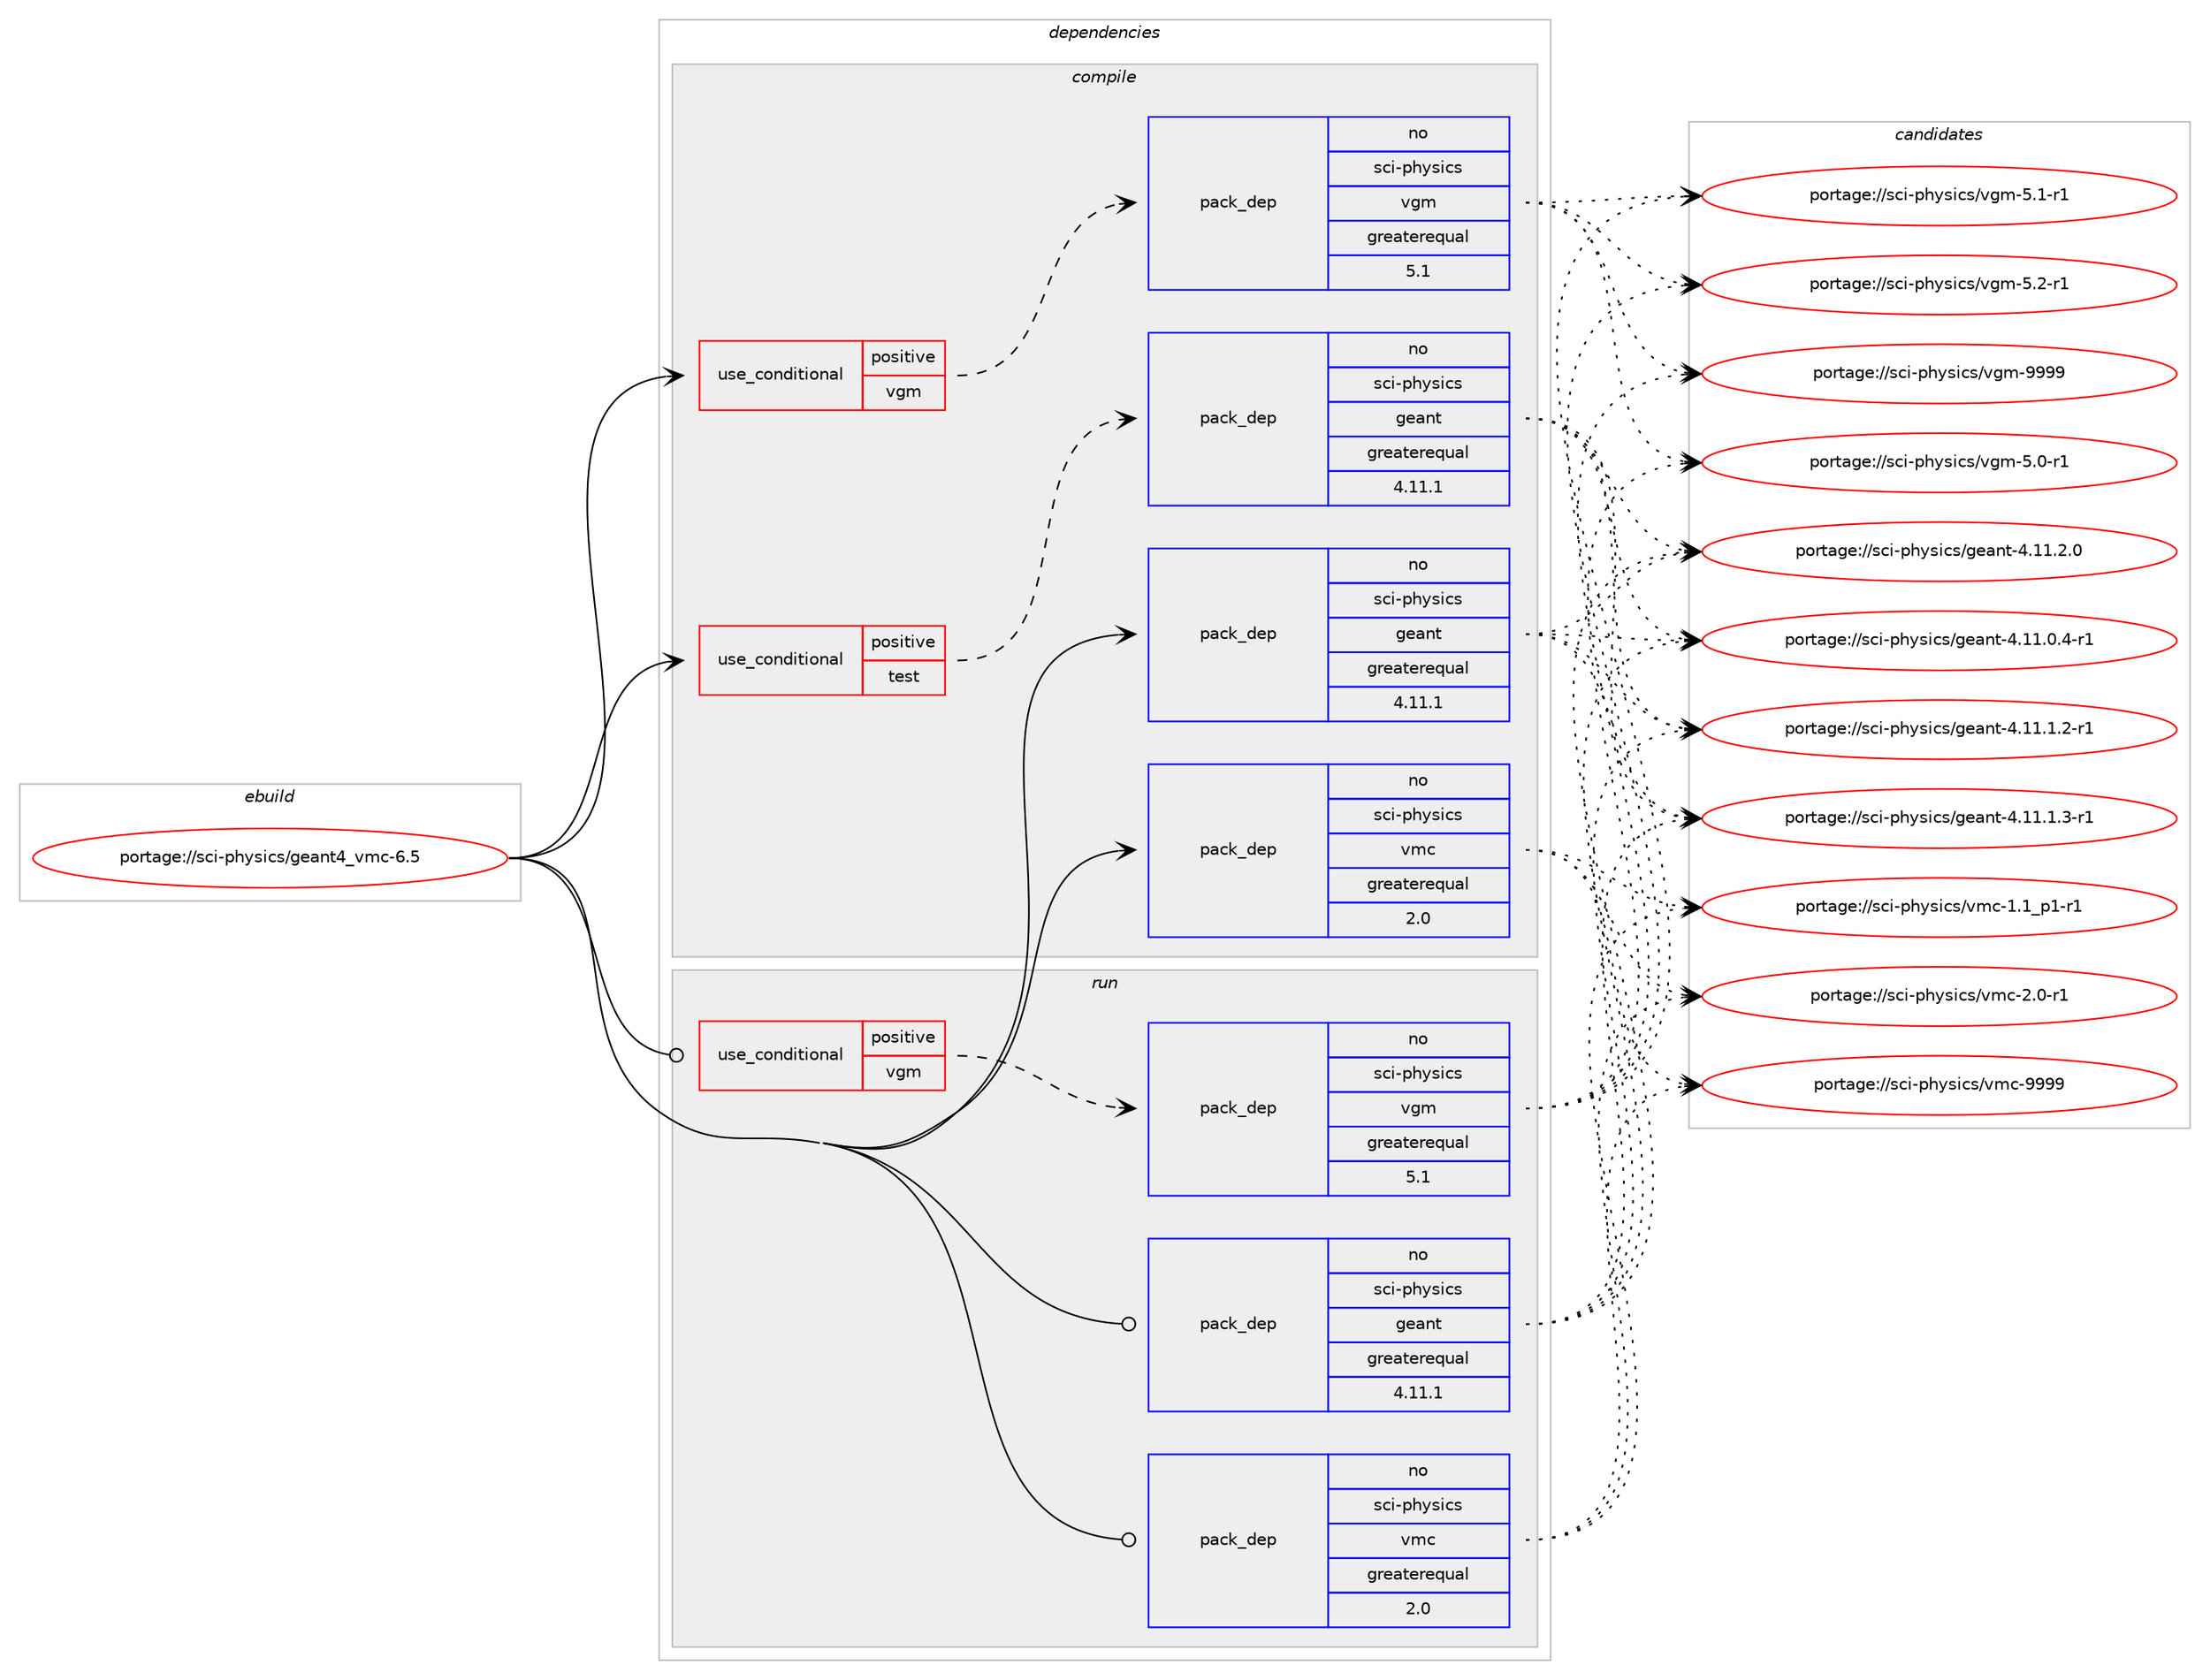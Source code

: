digraph prolog {

# *************
# Graph options
# *************

newrank=true;
concentrate=true;
compound=true;
graph [rankdir=LR,fontname=Helvetica,fontsize=10,ranksep=1.5];#, ranksep=2.5, nodesep=0.2];
edge  [arrowhead=vee];
node  [fontname=Helvetica,fontsize=10];

# **********
# The ebuild
# **********

subgraph cluster_leftcol {
color=gray;
rank=same;
label=<<i>ebuild</i>>;
id [label="portage://sci-physics/geant4_vmc-6.5", color=red, width=4, href="../sci-physics/geant4_vmc-6.5.svg"];
}

# ****************
# The dependencies
# ****************

subgraph cluster_midcol {
color=gray;
label=<<i>dependencies</i>>;
subgraph cluster_compile {
fillcolor="#eeeeee";
style=filled;
label=<<i>compile</i>>;
subgraph cond8700 {
dependency12024 [label=<<TABLE BORDER="0" CELLBORDER="1" CELLSPACING="0" CELLPADDING="4"><TR><TD ROWSPAN="3" CELLPADDING="10">use_conditional</TD></TR><TR><TD>positive</TD></TR><TR><TD>test</TD></TR></TABLE>>, shape=none, color=red];
subgraph pack3203 {
dependency12025 [label=<<TABLE BORDER="0" CELLBORDER="1" CELLSPACING="0" CELLPADDING="4" WIDTH="220"><TR><TD ROWSPAN="6" CELLPADDING="30">pack_dep</TD></TR><TR><TD WIDTH="110">no</TD></TR><TR><TD>sci-physics</TD></TR><TR><TD>geant</TD></TR><TR><TD>greaterequal</TD></TR><TR><TD>4.11.1</TD></TR></TABLE>>, shape=none, color=blue];
}
dependency12024:e -> dependency12025:w [weight=20,style="dashed",arrowhead="vee"];
}
id:e -> dependency12024:w [weight=20,style="solid",arrowhead="vee"];
subgraph cond8701 {
dependency12026 [label=<<TABLE BORDER="0" CELLBORDER="1" CELLSPACING="0" CELLPADDING="4"><TR><TD ROWSPAN="3" CELLPADDING="10">use_conditional</TD></TR><TR><TD>positive</TD></TR><TR><TD>vgm</TD></TR></TABLE>>, shape=none, color=red];
subgraph pack3204 {
dependency12027 [label=<<TABLE BORDER="0" CELLBORDER="1" CELLSPACING="0" CELLPADDING="4" WIDTH="220"><TR><TD ROWSPAN="6" CELLPADDING="30">pack_dep</TD></TR><TR><TD WIDTH="110">no</TD></TR><TR><TD>sci-physics</TD></TR><TR><TD>vgm</TD></TR><TR><TD>greaterequal</TD></TR><TR><TD>5.1</TD></TR></TABLE>>, shape=none, color=blue];
}
dependency12026:e -> dependency12027:w [weight=20,style="dashed",arrowhead="vee"];
}
id:e -> dependency12026:w [weight=20,style="solid",arrowhead="vee"];
# *** BEGIN UNKNOWN DEPENDENCY TYPE (TODO) ***
# id -> package_dependency(portage://sci-physics/geant4_vmc-6.5,install,no,sci-physics,clhep,none,[,,],any_same_slot,[])
# *** END UNKNOWN DEPENDENCY TYPE (TODO) ***

subgraph pack3205 {
dependency12028 [label=<<TABLE BORDER="0" CELLBORDER="1" CELLSPACING="0" CELLPADDING="4" WIDTH="220"><TR><TD ROWSPAN="6" CELLPADDING="30">pack_dep</TD></TR><TR><TD WIDTH="110">no</TD></TR><TR><TD>sci-physics</TD></TR><TR><TD>geant</TD></TR><TR><TD>greaterequal</TD></TR><TR><TD>4.11.1</TD></TR></TABLE>>, shape=none, color=blue];
}
id:e -> dependency12028:w [weight=20,style="solid",arrowhead="vee"];
# *** BEGIN UNKNOWN DEPENDENCY TYPE (TODO) ***
# id -> package_dependency(portage://sci-physics/geant4_vmc-6.5,install,no,sci-physics,root,none,[,,],any_same_slot,[])
# *** END UNKNOWN DEPENDENCY TYPE (TODO) ***

subgraph pack3206 {
dependency12029 [label=<<TABLE BORDER="0" CELLBORDER="1" CELLSPACING="0" CELLPADDING="4" WIDTH="220"><TR><TD ROWSPAN="6" CELLPADDING="30">pack_dep</TD></TR><TR><TD WIDTH="110">no</TD></TR><TR><TD>sci-physics</TD></TR><TR><TD>vmc</TD></TR><TR><TD>greaterequal</TD></TR><TR><TD>2.0</TD></TR></TABLE>>, shape=none, color=blue];
}
id:e -> dependency12029:w [weight=20,style="solid",arrowhead="vee"];
}
subgraph cluster_compileandrun {
fillcolor="#eeeeee";
style=filled;
label=<<i>compile and run</i>>;
}
subgraph cluster_run {
fillcolor="#eeeeee";
style=filled;
label=<<i>run</i>>;
subgraph cond8702 {
dependency12030 [label=<<TABLE BORDER="0" CELLBORDER="1" CELLSPACING="0" CELLPADDING="4"><TR><TD ROWSPAN="3" CELLPADDING="10">use_conditional</TD></TR><TR><TD>positive</TD></TR><TR><TD>vgm</TD></TR></TABLE>>, shape=none, color=red];
subgraph pack3207 {
dependency12031 [label=<<TABLE BORDER="0" CELLBORDER="1" CELLSPACING="0" CELLPADDING="4" WIDTH="220"><TR><TD ROWSPAN="6" CELLPADDING="30">pack_dep</TD></TR><TR><TD WIDTH="110">no</TD></TR><TR><TD>sci-physics</TD></TR><TR><TD>vgm</TD></TR><TR><TD>greaterequal</TD></TR><TR><TD>5.1</TD></TR></TABLE>>, shape=none, color=blue];
}
dependency12030:e -> dependency12031:w [weight=20,style="dashed",arrowhead="vee"];
}
id:e -> dependency12030:w [weight=20,style="solid",arrowhead="odot"];
# *** BEGIN UNKNOWN DEPENDENCY TYPE (TODO) ***
# id -> package_dependency(portage://sci-physics/geant4_vmc-6.5,run,no,sci-physics,clhep,none,[,,],any_same_slot,[])
# *** END UNKNOWN DEPENDENCY TYPE (TODO) ***

subgraph pack3208 {
dependency12032 [label=<<TABLE BORDER="0" CELLBORDER="1" CELLSPACING="0" CELLPADDING="4" WIDTH="220"><TR><TD ROWSPAN="6" CELLPADDING="30">pack_dep</TD></TR><TR><TD WIDTH="110">no</TD></TR><TR><TD>sci-physics</TD></TR><TR><TD>geant</TD></TR><TR><TD>greaterequal</TD></TR><TR><TD>4.11.1</TD></TR></TABLE>>, shape=none, color=blue];
}
id:e -> dependency12032:w [weight=20,style="solid",arrowhead="odot"];
# *** BEGIN UNKNOWN DEPENDENCY TYPE (TODO) ***
# id -> package_dependency(portage://sci-physics/geant4_vmc-6.5,run,no,sci-physics,root,none,[,,],any_same_slot,[])
# *** END UNKNOWN DEPENDENCY TYPE (TODO) ***

subgraph pack3209 {
dependency12033 [label=<<TABLE BORDER="0" CELLBORDER="1" CELLSPACING="0" CELLPADDING="4" WIDTH="220"><TR><TD ROWSPAN="6" CELLPADDING="30">pack_dep</TD></TR><TR><TD WIDTH="110">no</TD></TR><TR><TD>sci-physics</TD></TR><TR><TD>vmc</TD></TR><TR><TD>greaterequal</TD></TR><TR><TD>2.0</TD></TR></TABLE>>, shape=none, color=blue];
}
id:e -> dependency12033:w [weight=20,style="solid",arrowhead="odot"];
}
}

# **************
# The candidates
# **************

subgraph cluster_choices {
rank=same;
color=gray;
label=<<i>candidates</i>>;

subgraph choice3203 {
color=black;
nodesep=1;
choice11599105451121041211151059911547103101971101164552464949464846524511449 [label="portage://sci-physics/geant-4.11.0.4-r1", color=red, width=4,href="../sci-physics/geant-4.11.0.4-r1.svg"];
choice11599105451121041211151059911547103101971101164552464949464946504511449 [label="portage://sci-physics/geant-4.11.1.2-r1", color=red, width=4,href="../sci-physics/geant-4.11.1.2-r1.svg"];
choice11599105451121041211151059911547103101971101164552464949464946514511449 [label="portage://sci-physics/geant-4.11.1.3-r1", color=red, width=4,href="../sci-physics/geant-4.11.1.3-r1.svg"];
choice1159910545112104121115105991154710310197110116455246494946504648 [label="portage://sci-physics/geant-4.11.2.0", color=red, width=4,href="../sci-physics/geant-4.11.2.0.svg"];
dependency12025:e -> choice11599105451121041211151059911547103101971101164552464949464846524511449:w [style=dotted,weight="100"];
dependency12025:e -> choice11599105451121041211151059911547103101971101164552464949464946504511449:w [style=dotted,weight="100"];
dependency12025:e -> choice11599105451121041211151059911547103101971101164552464949464946514511449:w [style=dotted,weight="100"];
dependency12025:e -> choice1159910545112104121115105991154710310197110116455246494946504648:w [style=dotted,weight="100"];
}
subgraph choice3204 {
color=black;
nodesep=1;
choice11599105451121041211151059911547118103109455346484511449 [label="portage://sci-physics/vgm-5.0-r1", color=red, width=4,href="../sci-physics/vgm-5.0-r1.svg"];
choice11599105451121041211151059911547118103109455346494511449 [label="portage://sci-physics/vgm-5.1-r1", color=red, width=4,href="../sci-physics/vgm-5.1-r1.svg"];
choice11599105451121041211151059911547118103109455346504511449 [label="portage://sci-physics/vgm-5.2-r1", color=red, width=4,href="../sci-physics/vgm-5.2-r1.svg"];
choice115991054511210412111510599115471181031094557575757 [label="portage://sci-physics/vgm-9999", color=red, width=4,href="../sci-physics/vgm-9999.svg"];
dependency12027:e -> choice11599105451121041211151059911547118103109455346484511449:w [style=dotted,weight="100"];
dependency12027:e -> choice11599105451121041211151059911547118103109455346494511449:w [style=dotted,weight="100"];
dependency12027:e -> choice11599105451121041211151059911547118103109455346504511449:w [style=dotted,weight="100"];
dependency12027:e -> choice115991054511210412111510599115471181031094557575757:w [style=dotted,weight="100"];
}
subgraph choice3205 {
color=black;
nodesep=1;
choice11599105451121041211151059911547103101971101164552464949464846524511449 [label="portage://sci-physics/geant-4.11.0.4-r1", color=red, width=4,href="../sci-physics/geant-4.11.0.4-r1.svg"];
choice11599105451121041211151059911547103101971101164552464949464946504511449 [label="portage://sci-physics/geant-4.11.1.2-r1", color=red, width=4,href="../sci-physics/geant-4.11.1.2-r1.svg"];
choice11599105451121041211151059911547103101971101164552464949464946514511449 [label="portage://sci-physics/geant-4.11.1.3-r1", color=red, width=4,href="../sci-physics/geant-4.11.1.3-r1.svg"];
choice1159910545112104121115105991154710310197110116455246494946504648 [label="portage://sci-physics/geant-4.11.2.0", color=red, width=4,href="../sci-physics/geant-4.11.2.0.svg"];
dependency12028:e -> choice11599105451121041211151059911547103101971101164552464949464846524511449:w [style=dotted,weight="100"];
dependency12028:e -> choice11599105451121041211151059911547103101971101164552464949464946504511449:w [style=dotted,weight="100"];
dependency12028:e -> choice11599105451121041211151059911547103101971101164552464949464946514511449:w [style=dotted,weight="100"];
dependency12028:e -> choice1159910545112104121115105991154710310197110116455246494946504648:w [style=dotted,weight="100"];
}
subgraph choice3206 {
color=black;
nodesep=1;
choice11599105451121041211151059911547118109994549464995112494511449 [label="portage://sci-physics/vmc-1.1_p1-r1", color=red, width=4,href="../sci-physics/vmc-1.1_p1-r1.svg"];
choice1159910545112104121115105991154711810999455046484511449 [label="portage://sci-physics/vmc-2.0-r1", color=red, width=4,href="../sci-physics/vmc-2.0-r1.svg"];
choice11599105451121041211151059911547118109994557575757 [label="portage://sci-physics/vmc-9999", color=red, width=4,href="../sci-physics/vmc-9999.svg"];
dependency12029:e -> choice11599105451121041211151059911547118109994549464995112494511449:w [style=dotted,weight="100"];
dependency12029:e -> choice1159910545112104121115105991154711810999455046484511449:w [style=dotted,weight="100"];
dependency12029:e -> choice11599105451121041211151059911547118109994557575757:w [style=dotted,weight="100"];
}
subgraph choice3207 {
color=black;
nodesep=1;
choice11599105451121041211151059911547118103109455346484511449 [label="portage://sci-physics/vgm-5.0-r1", color=red, width=4,href="../sci-physics/vgm-5.0-r1.svg"];
choice11599105451121041211151059911547118103109455346494511449 [label="portage://sci-physics/vgm-5.1-r1", color=red, width=4,href="../sci-physics/vgm-5.1-r1.svg"];
choice11599105451121041211151059911547118103109455346504511449 [label="portage://sci-physics/vgm-5.2-r1", color=red, width=4,href="../sci-physics/vgm-5.2-r1.svg"];
choice115991054511210412111510599115471181031094557575757 [label="portage://sci-physics/vgm-9999", color=red, width=4,href="../sci-physics/vgm-9999.svg"];
dependency12031:e -> choice11599105451121041211151059911547118103109455346484511449:w [style=dotted,weight="100"];
dependency12031:e -> choice11599105451121041211151059911547118103109455346494511449:w [style=dotted,weight="100"];
dependency12031:e -> choice11599105451121041211151059911547118103109455346504511449:w [style=dotted,weight="100"];
dependency12031:e -> choice115991054511210412111510599115471181031094557575757:w [style=dotted,weight="100"];
}
subgraph choice3208 {
color=black;
nodesep=1;
choice11599105451121041211151059911547103101971101164552464949464846524511449 [label="portage://sci-physics/geant-4.11.0.4-r1", color=red, width=4,href="../sci-physics/geant-4.11.0.4-r1.svg"];
choice11599105451121041211151059911547103101971101164552464949464946504511449 [label="portage://sci-physics/geant-4.11.1.2-r1", color=red, width=4,href="../sci-physics/geant-4.11.1.2-r1.svg"];
choice11599105451121041211151059911547103101971101164552464949464946514511449 [label="portage://sci-physics/geant-4.11.1.3-r1", color=red, width=4,href="../sci-physics/geant-4.11.1.3-r1.svg"];
choice1159910545112104121115105991154710310197110116455246494946504648 [label="portage://sci-physics/geant-4.11.2.0", color=red, width=4,href="../sci-physics/geant-4.11.2.0.svg"];
dependency12032:e -> choice11599105451121041211151059911547103101971101164552464949464846524511449:w [style=dotted,weight="100"];
dependency12032:e -> choice11599105451121041211151059911547103101971101164552464949464946504511449:w [style=dotted,weight="100"];
dependency12032:e -> choice11599105451121041211151059911547103101971101164552464949464946514511449:w [style=dotted,weight="100"];
dependency12032:e -> choice1159910545112104121115105991154710310197110116455246494946504648:w [style=dotted,weight="100"];
}
subgraph choice3209 {
color=black;
nodesep=1;
choice11599105451121041211151059911547118109994549464995112494511449 [label="portage://sci-physics/vmc-1.1_p1-r1", color=red, width=4,href="../sci-physics/vmc-1.1_p1-r1.svg"];
choice1159910545112104121115105991154711810999455046484511449 [label="portage://sci-physics/vmc-2.0-r1", color=red, width=4,href="../sci-physics/vmc-2.0-r1.svg"];
choice11599105451121041211151059911547118109994557575757 [label="portage://sci-physics/vmc-9999", color=red, width=4,href="../sci-physics/vmc-9999.svg"];
dependency12033:e -> choice11599105451121041211151059911547118109994549464995112494511449:w [style=dotted,weight="100"];
dependency12033:e -> choice1159910545112104121115105991154711810999455046484511449:w [style=dotted,weight="100"];
dependency12033:e -> choice11599105451121041211151059911547118109994557575757:w [style=dotted,weight="100"];
}
}

}
